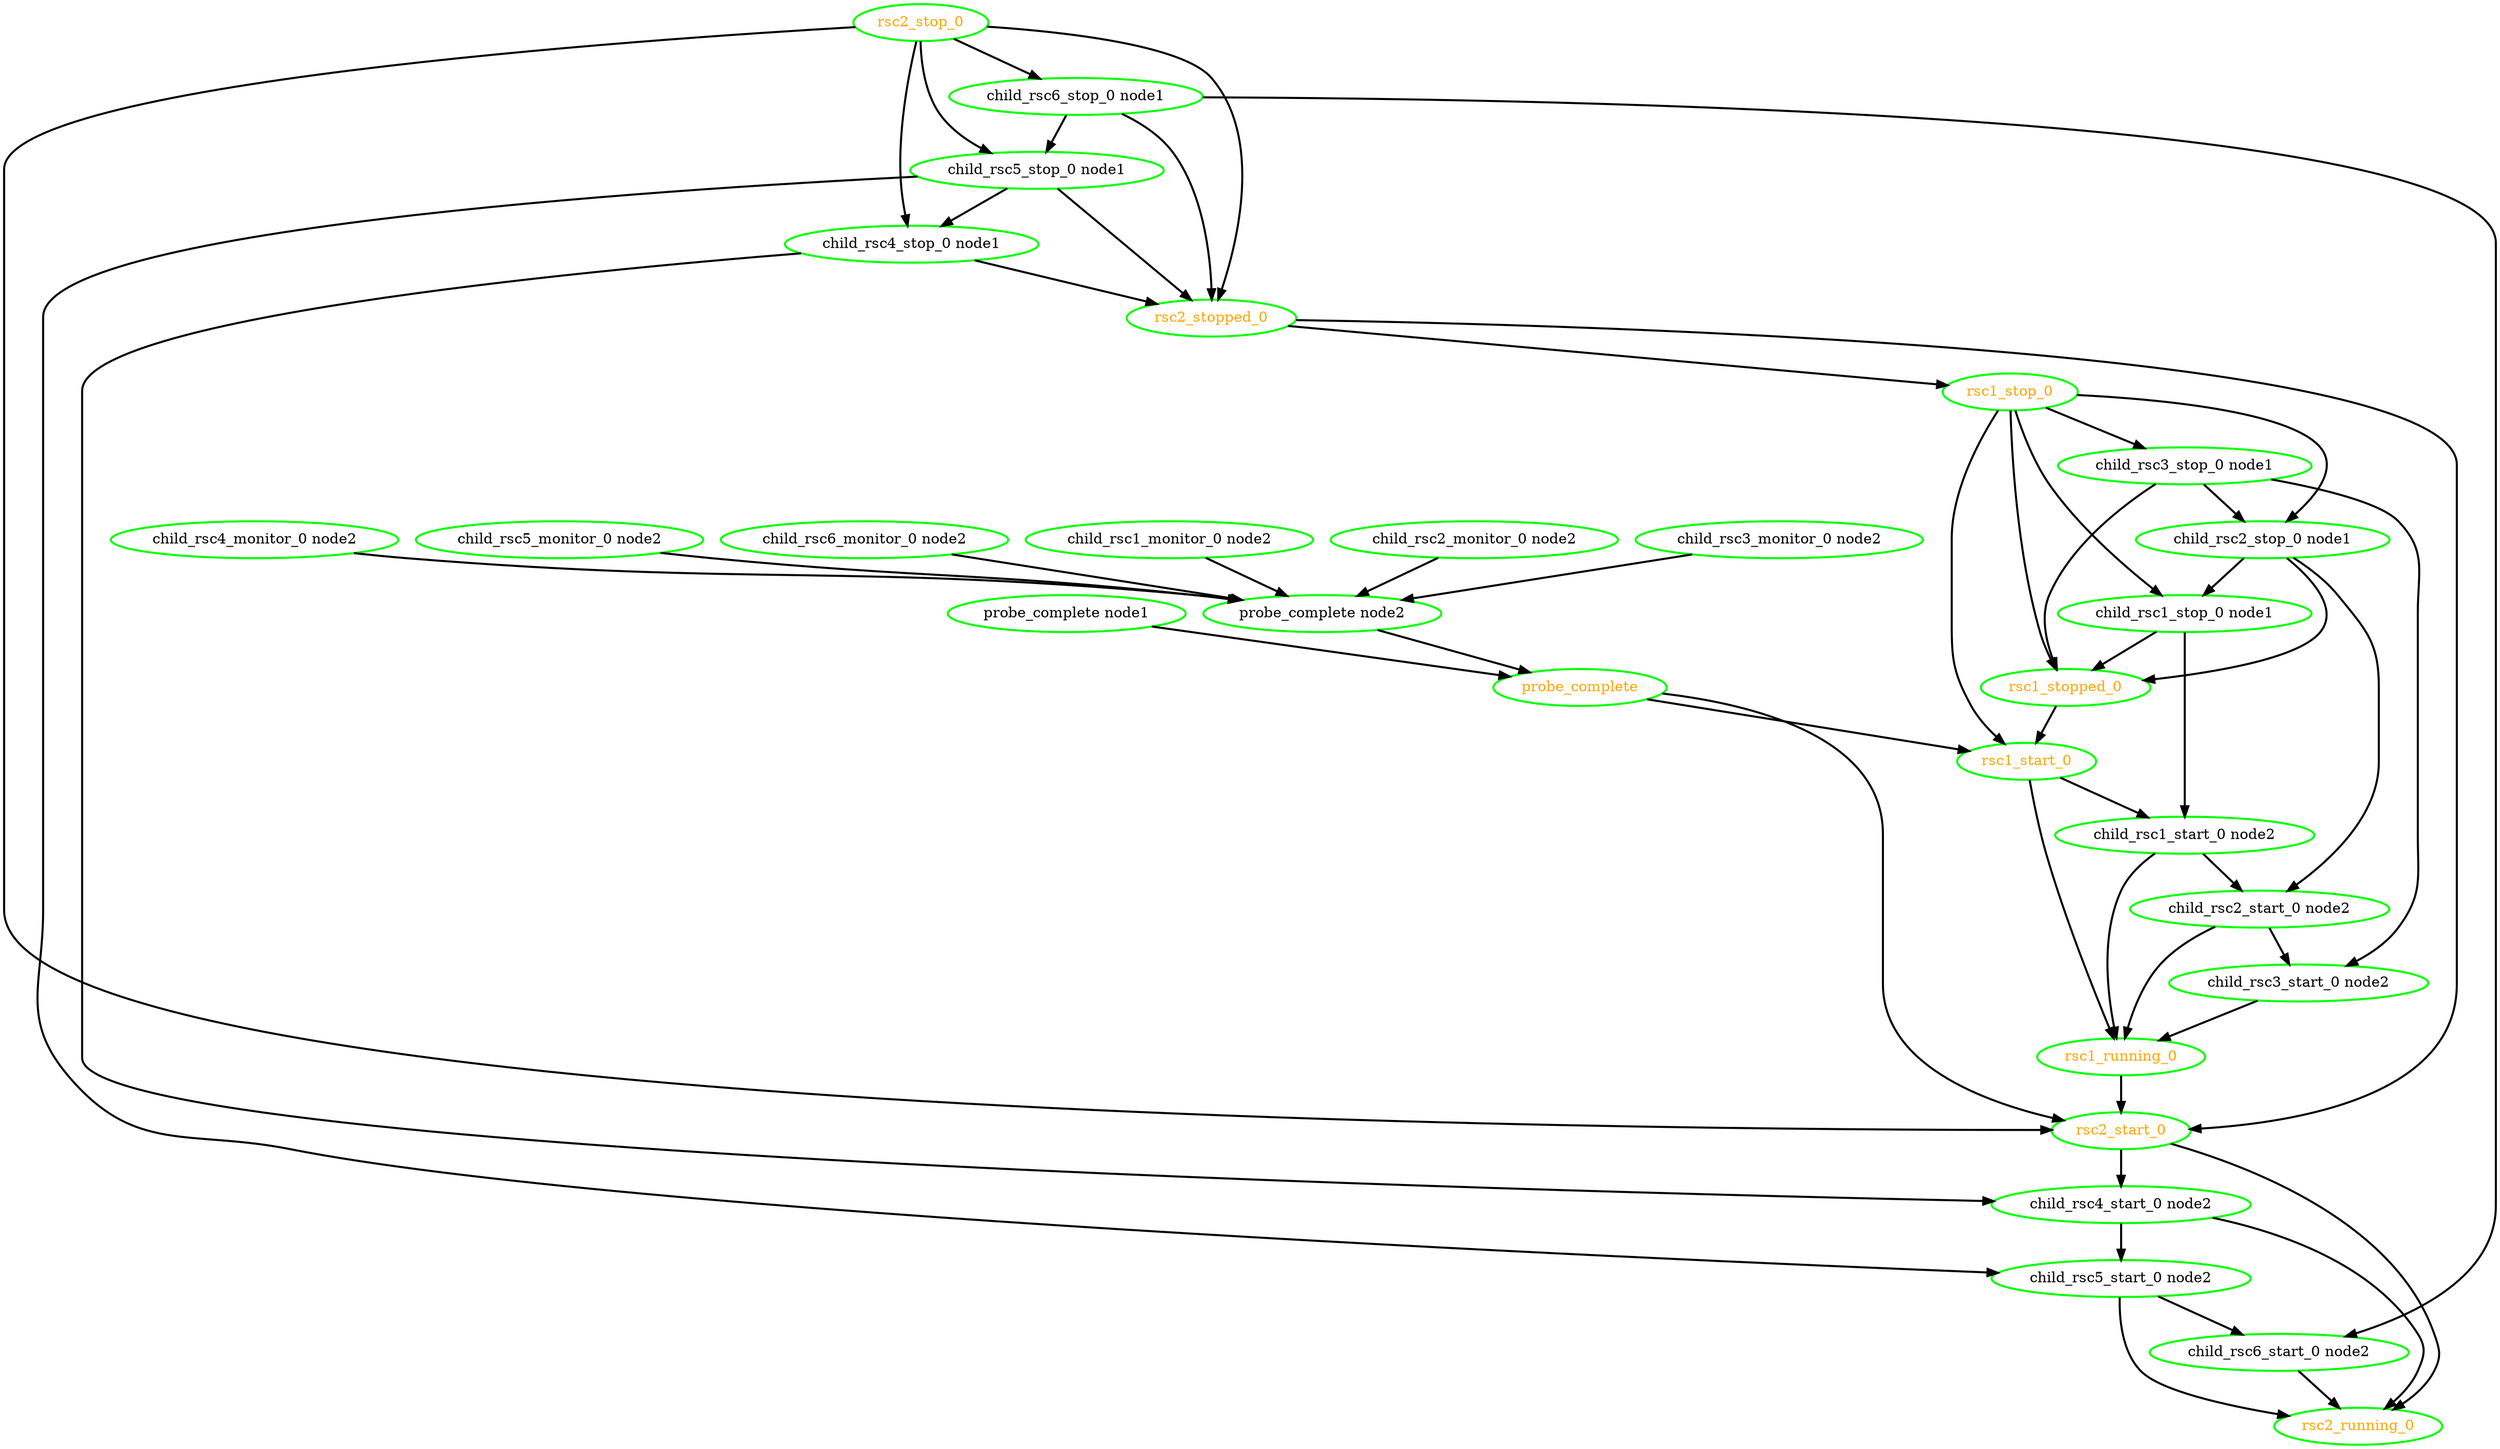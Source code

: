  digraph "g" {
"child_rsc1_monitor_0 node2" -> "probe_complete node2" [ style = bold]
"child_rsc1_monitor_0 node2" [ style=bold color="green" fontcolor="black" ]
"child_rsc1_start_0 node2" -> "child_rsc2_start_0 node2" [ style = bold]
"child_rsc1_start_0 node2" -> "rsc1_running_0" [ style = bold]
"child_rsc1_start_0 node2" [ style=bold color="green" fontcolor="black" ]
"child_rsc1_stop_0 node1" -> "child_rsc1_start_0 node2" [ style = bold]
"child_rsc1_stop_0 node1" -> "rsc1_stopped_0" [ style = bold]
"child_rsc1_stop_0 node1" [ style=bold color="green" fontcolor="black" ]
"child_rsc2_monitor_0 node2" -> "probe_complete node2" [ style = bold]
"child_rsc2_monitor_0 node2" [ style=bold color="green" fontcolor="black" ]
"child_rsc2_start_0 node2" -> "child_rsc3_start_0 node2" [ style = bold]
"child_rsc2_start_0 node2" -> "rsc1_running_0" [ style = bold]
"child_rsc2_start_0 node2" [ style=bold color="green" fontcolor="black" ]
"child_rsc2_stop_0 node1" -> "child_rsc1_stop_0 node1" [ style = bold]
"child_rsc2_stop_0 node1" -> "child_rsc2_start_0 node2" [ style = bold]
"child_rsc2_stop_0 node1" -> "rsc1_stopped_0" [ style = bold]
"child_rsc2_stop_0 node1" [ style=bold color="green" fontcolor="black" ]
"child_rsc3_monitor_0 node2" -> "probe_complete node2" [ style = bold]
"child_rsc3_monitor_0 node2" [ style=bold color="green" fontcolor="black" ]
"child_rsc3_start_0 node2" -> "rsc1_running_0" [ style = bold]
"child_rsc3_start_0 node2" [ style=bold color="green" fontcolor="black" ]
"child_rsc3_stop_0 node1" -> "child_rsc2_stop_0 node1" [ style = bold]
"child_rsc3_stop_0 node1" -> "child_rsc3_start_0 node2" [ style = bold]
"child_rsc3_stop_0 node1" -> "rsc1_stopped_0" [ style = bold]
"child_rsc3_stop_0 node1" [ style=bold color="green" fontcolor="black" ]
"child_rsc4_monitor_0 node2" -> "probe_complete node2" [ style = bold]
"child_rsc4_monitor_0 node2" [ style=bold color="green" fontcolor="black" ]
"child_rsc4_start_0 node2" -> "child_rsc5_start_0 node2" [ style = bold]
"child_rsc4_start_0 node2" -> "rsc2_running_0" [ style = bold]
"child_rsc4_start_0 node2" [ style=bold color="green" fontcolor="black" ]
"child_rsc4_stop_0 node1" -> "child_rsc4_start_0 node2" [ style = bold]
"child_rsc4_stop_0 node1" -> "rsc2_stopped_0" [ style = bold]
"child_rsc4_stop_0 node1" [ style=bold color="green" fontcolor="black" ]
"child_rsc5_monitor_0 node2" -> "probe_complete node2" [ style = bold]
"child_rsc5_monitor_0 node2" [ style=bold color="green" fontcolor="black" ]
"child_rsc5_start_0 node2" -> "child_rsc6_start_0 node2" [ style = bold]
"child_rsc5_start_0 node2" -> "rsc2_running_0" [ style = bold]
"child_rsc5_start_0 node2" [ style=bold color="green" fontcolor="black" ]
"child_rsc5_stop_0 node1" -> "child_rsc4_stop_0 node1" [ style = bold]
"child_rsc5_stop_0 node1" -> "child_rsc5_start_0 node2" [ style = bold]
"child_rsc5_stop_0 node1" -> "rsc2_stopped_0" [ style = bold]
"child_rsc5_stop_0 node1" [ style=bold color="green" fontcolor="black" ]
"child_rsc6_monitor_0 node2" -> "probe_complete node2" [ style = bold]
"child_rsc6_monitor_0 node2" [ style=bold color="green" fontcolor="black" ]
"child_rsc6_start_0 node2" -> "rsc2_running_0" [ style = bold]
"child_rsc6_start_0 node2" [ style=bold color="green" fontcolor="black" ]
"child_rsc6_stop_0 node1" -> "child_rsc5_stop_0 node1" [ style = bold]
"child_rsc6_stop_0 node1" -> "child_rsc6_start_0 node2" [ style = bold]
"child_rsc6_stop_0 node1" -> "rsc2_stopped_0" [ style = bold]
"child_rsc6_stop_0 node1" [ style=bold color="green" fontcolor="black" ]
"probe_complete node1" -> "probe_complete" [ style = bold]
"probe_complete node1" [ style=bold color="green" fontcolor="black" ]
"probe_complete node2" -> "probe_complete" [ style = bold]
"probe_complete node2" [ style=bold color="green" fontcolor="black" ]
"probe_complete" -> "rsc1_start_0" [ style = bold]
"probe_complete" -> "rsc2_start_0" [ style = bold]
"probe_complete" [ style=bold color="green" fontcolor="orange" ]
"rsc1_running_0" -> "rsc2_start_0" [ style = bold]
"rsc1_running_0" [ style=bold color="green" fontcolor="orange" ]
"rsc1_start_0" -> "child_rsc1_start_0 node2" [ style = bold]
"rsc1_start_0" -> "rsc1_running_0" [ style = bold]
"rsc1_start_0" [ style=bold color="green" fontcolor="orange" ]
"rsc1_stop_0" -> "child_rsc1_stop_0 node1" [ style = bold]
"rsc1_stop_0" -> "child_rsc2_stop_0 node1" [ style = bold]
"rsc1_stop_0" -> "child_rsc3_stop_0 node1" [ style = bold]
"rsc1_stop_0" -> "rsc1_start_0" [ style = bold]
"rsc1_stop_0" -> "rsc1_stopped_0" [ style = bold]
"rsc1_stop_0" [ style=bold color="green" fontcolor="orange" ]
"rsc1_stopped_0" -> "rsc1_start_0" [ style = bold]
"rsc1_stopped_0" [ style=bold color="green" fontcolor="orange" ]
"rsc2_running_0" [ style=bold color="green" fontcolor="orange" ]
"rsc2_start_0" -> "child_rsc4_start_0 node2" [ style = bold]
"rsc2_start_0" -> "rsc2_running_0" [ style = bold]
"rsc2_start_0" [ style=bold color="green" fontcolor="orange" ]
"rsc2_stop_0" -> "child_rsc4_stop_0 node1" [ style = bold]
"rsc2_stop_0" -> "child_rsc5_stop_0 node1" [ style = bold]
"rsc2_stop_0" -> "child_rsc6_stop_0 node1" [ style = bold]
"rsc2_stop_0" -> "rsc2_start_0" [ style = bold]
"rsc2_stop_0" -> "rsc2_stopped_0" [ style = bold]
"rsc2_stop_0" [ style=bold color="green" fontcolor="orange" ]
"rsc2_stopped_0" -> "rsc1_stop_0" [ style = bold]
"rsc2_stopped_0" -> "rsc2_start_0" [ style = bold]
"rsc2_stopped_0" [ style=bold color="green" fontcolor="orange" ]
}
